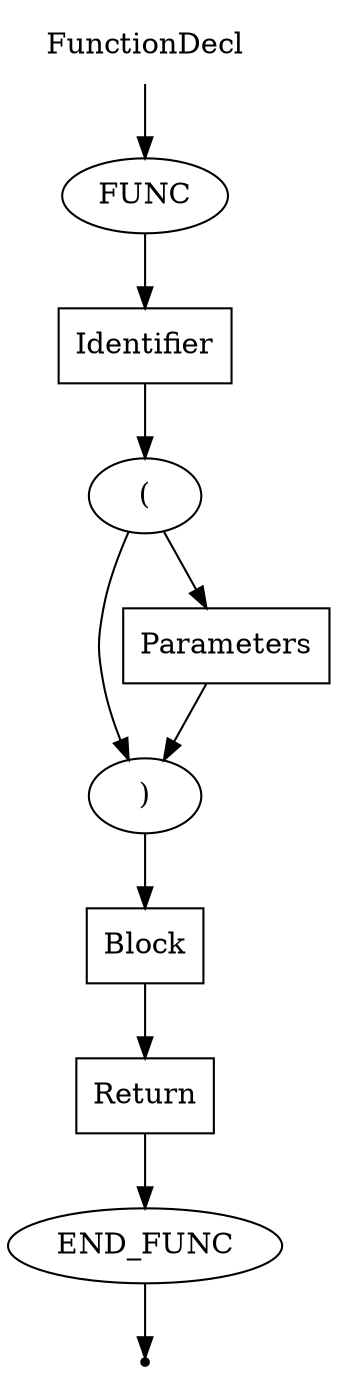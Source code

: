 digraph FunctionDecl {
  start [label="FunctionDecl" shape=plaintext];
  A [label="FUNC" shape=oval];
  B [label="Identifier" shape=box];
  C [label="(" shape=oval];
  D [label=")" shape=oval];
  E [label="Parameters" shape=box];
  F [label="Block" shape=box];
  G [label="Return" shape=box];
  H [label="END_FUNC" shape=oval];
  end [label="" shape=point];
  start -> A;
  A -> B;
  B -> C;
  C -> E;
  C -> D;
  D -> F;
  E -> D;
  F -> G;
  G -> H;
  H -> end;
}